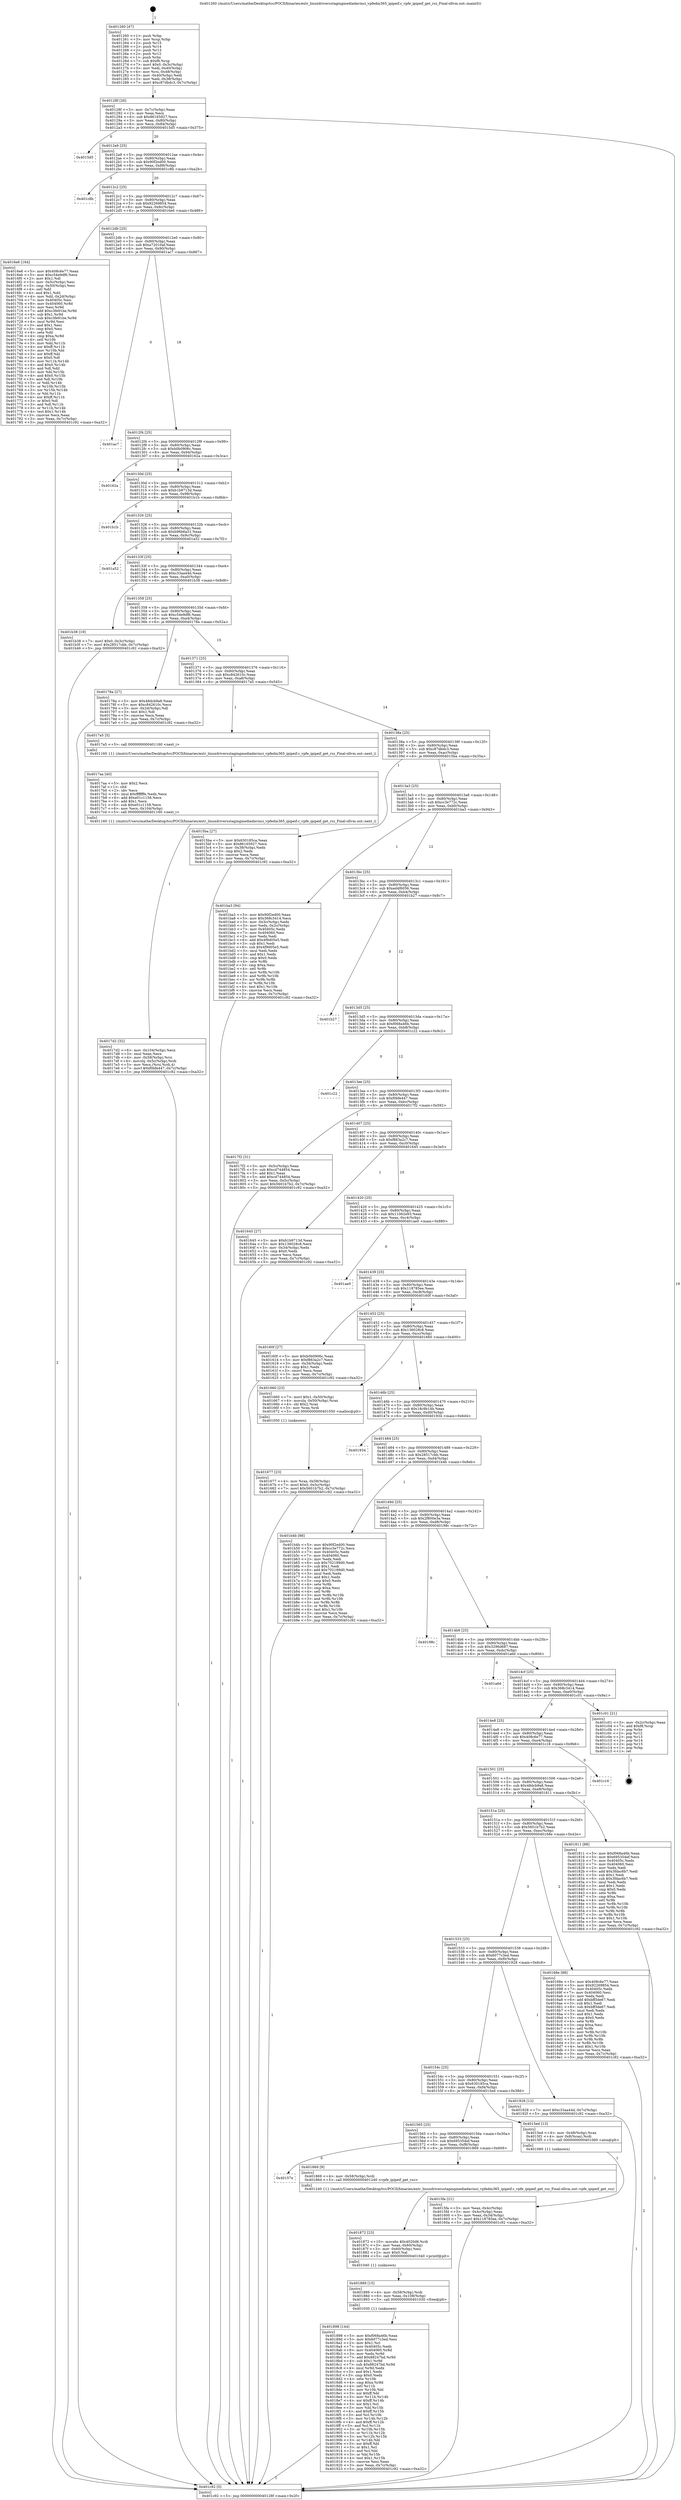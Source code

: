 digraph "0x401260" {
  label = "0x401260 (/mnt/c/Users/mathe/Desktop/tcc/POCII/binaries/extr_linuxdriversstagingmediadavinci_vpfedm365_ipipeif.c_vpfe_ipipeif_get_rsz_Final-ollvm.out::main(0))"
  labelloc = "t"
  node[shape=record]

  Entry [label="",width=0.3,height=0.3,shape=circle,fillcolor=black,style=filled]
  "0x40128f" [label="{
     0x40128f [26]\l
     | [instrs]\l
     &nbsp;&nbsp;0x40128f \<+3\>: mov -0x7c(%rbp),%eax\l
     &nbsp;&nbsp;0x401292 \<+2\>: mov %eax,%ecx\l
     &nbsp;&nbsp;0x401294 \<+6\>: sub $0x86165927,%ecx\l
     &nbsp;&nbsp;0x40129a \<+3\>: mov %eax,-0x80(%rbp)\l
     &nbsp;&nbsp;0x40129d \<+6\>: mov %ecx,-0x84(%rbp)\l
     &nbsp;&nbsp;0x4012a3 \<+6\>: je 00000000004015d5 \<main+0x375\>\l
  }"]
  "0x4015d5" [label="{
     0x4015d5\l
  }", style=dashed]
  "0x4012a9" [label="{
     0x4012a9 [25]\l
     | [instrs]\l
     &nbsp;&nbsp;0x4012a9 \<+5\>: jmp 00000000004012ae \<main+0x4e\>\l
     &nbsp;&nbsp;0x4012ae \<+3\>: mov -0x80(%rbp),%eax\l
     &nbsp;&nbsp;0x4012b1 \<+5\>: sub $0x90f2ed00,%eax\l
     &nbsp;&nbsp;0x4012b6 \<+6\>: mov %eax,-0x88(%rbp)\l
     &nbsp;&nbsp;0x4012bc \<+6\>: je 0000000000401c8b \<main+0xa2b\>\l
  }"]
  Exit [label="",width=0.3,height=0.3,shape=circle,fillcolor=black,style=filled,peripheries=2]
  "0x401c8b" [label="{
     0x401c8b\l
  }", style=dashed]
  "0x4012c2" [label="{
     0x4012c2 [25]\l
     | [instrs]\l
     &nbsp;&nbsp;0x4012c2 \<+5\>: jmp 00000000004012c7 \<main+0x67\>\l
     &nbsp;&nbsp;0x4012c7 \<+3\>: mov -0x80(%rbp),%eax\l
     &nbsp;&nbsp;0x4012ca \<+5\>: sub $0x92269854,%eax\l
     &nbsp;&nbsp;0x4012cf \<+6\>: mov %eax,-0x8c(%rbp)\l
     &nbsp;&nbsp;0x4012d5 \<+6\>: je 00000000004016e6 \<main+0x486\>\l
  }"]
  "0x401898" [label="{
     0x401898 [144]\l
     | [instrs]\l
     &nbsp;&nbsp;0x401898 \<+5\>: mov $0xf068a46b,%eax\l
     &nbsp;&nbsp;0x40189d \<+5\>: mov $0x6077c3ed,%esi\l
     &nbsp;&nbsp;0x4018a2 \<+2\>: mov $0x1,%cl\l
     &nbsp;&nbsp;0x4018a4 \<+7\>: mov 0x40405c,%edx\l
     &nbsp;&nbsp;0x4018ab \<+8\>: mov 0x404060,%r8d\l
     &nbsp;&nbsp;0x4018b3 \<+3\>: mov %edx,%r9d\l
     &nbsp;&nbsp;0x4018b6 \<+7\>: add $0x88247bd,%r9d\l
     &nbsp;&nbsp;0x4018bd \<+4\>: sub $0x1,%r9d\l
     &nbsp;&nbsp;0x4018c1 \<+7\>: sub $0x88247bd,%r9d\l
     &nbsp;&nbsp;0x4018c8 \<+4\>: imul %r9d,%edx\l
     &nbsp;&nbsp;0x4018cc \<+3\>: and $0x1,%edx\l
     &nbsp;&nbsp;0x4018cf \<+3\>: cmp $0x0,%edx\l
     &nbsp;&nbsp;0x4018d2 \<+4\>: sete %r10b\l
     &nbsp;&nbsp;0x4018d6 \<+4\>: cmp $0xa,%r8d\l
     &nbsp;&nbsp;0x4018da \<+4\>: setl %r11b\l
     &nbsp;&nbsp;0x4018de \<+3\>: mov %r10b,%bl\l
     &nbsp;&nbsp;0x4018e1 \<+3\>: xor $0xff,%bl\l
     &nbsp;&nbsp;0x4018e4 \<+3\>: mov %r11b,%r14b\l
     &nbsp;&nbsp;0x4018e7 \<+4\>: xor $0xff,%r14b\l
     &nbsp;&nbsp;0x4018eb \<+3\>: xor $0x1,%cl\l
     &nbsp;&nbsp;0x4018ee \<+3\>: mov %bl,%r15b\l
     &nbsp;&nbsp;0x4018f1 \<+4\>: and $0xff,%r15b\l
     &nbsp;&nbsp;0x4018f5 \<+3\>: and %cl,%r10b\l
     &nbsp;&nbsp;0x4018f8 \<+3\>: mov %r14b,%r12b\l
     &nbsp;&nbsp;0x4018fb \<+4\>: and $0xff,%r12b\l
     &nbsp;&nbsp;0x4018ff \<+3\>: and %cl,%r11b\l
     &nbsp;&nbsp;0x401902 \<+3\>: or %r10b,%r15b\l
     &nbsp;&nbsp;0x401905 \<+3\>: or %r11b,%r12b\l
     &nbsp;&nbsp;0x401908 \<+3\>: xor %r12b,%r15b\l
     &nbsp;&nbsp;0x40190b \<+3\>: or %r14b,%bl\l
     &nbsp;&nbsp;0x40190e \<+3\>: xor $0xff,%bl\l
     &nbsp;&nbsp;0x401911 \<+3\>: or $0x1,%cl\l
     &nbsp;&nbsp;0x401914 \<+2\>: and %cl,%bl\l
     &nbsp;&nbsp;0x401916 \<+3\>: or %bl,%r15b\l
     &nbsp;&nbsp;0x401919 \<+4\>: test $0x1,%r15b\l
     &nbsp;&nbsp;0x40191d \<+3\>: cmovne %esi,%eax\l
     &nbsp;&nbsp;0x401920 \<+3\>: mov %eax,-0x7c(%rbp)\l
     &nbsp;&nbsp;0x401923 \<+5\>: jmp 0000000000401c92 \<main+0xa32\>\l
  }"]
  "0x4016e6" [label="{
     0x4016e6 [164]\l
     | [instrs]\l
     &nbsp;&nbsp;0x4016e6 \<+5\>: mov $0x408c6e77,%eax\l
     &nbsp;&nbsp;0x4016eb \<+5\>: mov $0xc54e9df6,%ecx\l
     &nbsp;&nbsp;0x4016f0 \<+2\>: mov $0x1,%dl\l
     &nbsp;&nbsp;0x4016f2 \<+3\>: mov -0x5c(%rbp),%esi\l
     &nbsp;&nbsp;0x4016f5 \<+3\>: cmp -0x50(%rbp),%esi\l
     &nbsp;&nbsp;0x4016f8 \<+4\>: setl %dil\l
     &nbsp;&nbsp;0x4016fc \<+4\>: and $0x1,%dil\l
     &nbsp;&nbsp;0x401700 \<+4\>: mov %dil,-0x2d(%rbp)\l
     &nbsp;&nbsp;0x401704 \<+7\>: mov 0x40405c,%esi\l
     &nbsp;&nbsp;0x40170b \<+8\>: mov 0x404060,%r8d\l
     &nbsp;&nbsp;0x401713 \<+3\>: mov %esi,%r9d\l
     &nbsp;&nbsp;0x401716 \<+7\>: add $0xc3fe91be,%r9d\l
     &nbsp;&nbsp;0x40171d \<+4\>: sub $0x1,%r9d\l
     &nbsp;&nbsp;0x401721 \<+7\>: sub $0xc3fe91be,%r9d\l
     &nbsp;&nbsp;0x401728 \<+4\>: imul %r9d,%esi\l
     &nbsp;&nbsp;0x40172c \<+3\>: and $0x1,%esi\l
     &nbsp;&nbsp;0x40172f \<+3\>: cmp $0x0,%esi\l
     &nbsp;&nbsp;0x401732 \<+4\>: sete %dil\l
     &nbsp;&nbsp;0x401736 \<+4\>: cmp $0xa,%r8d\l
     &nbsp;&nbsp;0x40173a \<+4\>: setl %r10b\l
     &nbsp;&nbsp;0x40173e \<+3\>: mov %dil,%r11b\l
     &nbsp;&nbsp;0x401741 \<+4\>: xor $0xff,%r11b\l
     &nbsp;&nbsp;0x401745 \<+3\>: mov %r10b,%bl\l
     &nbsp;&nbsp;0x401748 \<+3\>: xor $0xff,%bl\l
     &nbsp;&nbsp;0x40174b \<+3\>: xor $0x0,%dl\l
     &nbsp;&nbsp;0x40174e \<+3\>: mov %r11b,%r14b\l
     &nbsp;&nbsp;0x401751 \<+4\>: and $0x0,%r14b\l
     &nbsp;&nbsp;0x401755 \<+3\>: and %dl,%dil\l
     &nbsp;&nbsp;0x401758 \<+3\>: mov %bl,%r15b\l
     &nbsp;&nbsp;0x40175b \<+4\>: and $0x0,%r15b\l
     &nbsp;&nbsp;0x40175f \<+3\>: and %dl,%r10b\l
     &nbsp;&nbsp;0x401762 \<+3\>: or %dil,%r14b\l
     &nbsp;&nbsp;0x401765 \<+3\>: or %r10b,%r15b\l
     &nbsp;&nbsp;0x401768 \<+3\>: xor %r15b,%r14b\l
     &nbsp;&nbsp;0x40176b \<+3\>: or %bl,%r11b\l
     &nbsp;&nbsp;0x40176e \<+4\>: xor $0xff,%r11b\l
     &nbsp;&nbsp;0x401772 \<+3\>: or $0x0,%dl\l
     &nbsp;&nbsp;0x401775 \<+3\>: and %dl,%r11b\l
     &nbsp;&nbsp;0x401778 \<+3\>: or %r11b,%r14b\l
     &nbsp;&nbsp;0x40177b \<+4\>: test $0x1,%r14b\l
     &nbsp;&nbsp;0x40177f \<+3\>: cmovne %ecx,%eax\l
     &nbsp;&nbsp;0x401782 \<+3\>: mov %eax,-0x7c(%rbp)\l
     &nbsp;&nbsp;0x401785 \<+5\>: jmp 0000000000401c92 \<main+0xa32\>\l
  }"]
  "0x4012db" [label="{
     0x4012db [25]\l
     | [instrs]\l
     &nbsp;&nbsp;0x4012db \<+5\>: jmp 00000000004012e0 \<main+0x80\>\l
     &nbsp;&nbsp;0x4012e0 \<+3\>: mov -0x80(%rbp),%eax\l
     &nbsp;&nbsp;0x4012e3 \<+5\>: sub $0xa72010af,%eax\l
     &nbsp;&nbsp;0x4012e8 \<+6\>: mov %eax,-0x90(%rbp)\l
     &nbsp;&nbsp;0x4012ee \<+6\>: je 0000000000401ac7 \<main+0x867\>\l
  }"]
  "0x401889" [label="{
     0x401889 [15]\l
     | [instrs]\l
     &nbsp;&nbsp;0x401889 \<+4\>: mov -0x58(%rbp),%rdi\l
     &nbsp;&nbsp;0x40188d \<+6\>: mov %eax,-0x108(%rbp)\l
     &nbsp;&nbsp;0x401893 \<+5\>: call 0000000000401030 \<free@plt\>\l
     | [calls]\l
     &nbsp;&nbsp;0x401030 \{1\} (unknown)\l
  }"]
  "0x401ac7" [label="{
     0x401ac7\l
  }", style=dashed]
  "0x4012f4" [label="{
     0x4012f4 [25]\l
     | [instrs]\l
     &nbsp;&nbsp;0x4012f4 \<+5\>: jmp 00000000004012f9 \<main+0x99\>\l
     &nbsp;&nbsp;0x4012f9 \<+3\>: mov -0x80(%rbp),%eax\l
     &nbsp;&nbsp;0x4012fc \<+5\>: sub $0xb0b0906c,%eax\l
     &nbsp;&nbsp;0x401301 \<+6\>: mov %eax,-0x94(%rbp)\l
     &nbsp;&nbsp;0x401307 \<+6\>: je 000000000040162a \<main+0x3ca\>\l
  }"]
  "0x401872" [label="{
     0x401872 [23]\l
     | [instrs]\l
     &nbsp;&nbsp;0x401872 \<+10\>: movabs $0x4020d6,%rdi\l
     &nbsp;&nbsp;0x40187c \<+3\>: mov %eax,-0x60(%rbp)\l
     &nbsp;&nbsp;0x40187f \<+3\>: mov -0x60(%rbp),%esi\l
     &nbsp;&nbsp;0x401882 \<+2\>: mov $0x0,%al\l
     &nbsp;&nbsp;0x401884 \<+5\>: call 0000000000401040 \<printf@plt\>\l
     | [calls]\l
     &nbsp;&nbsp;0x401040 \{1\} (unknown)\l
  }"]
  "0x40162a" [label="{
     0x40162a\l
  }", style=dashed]
  "0x40130d" [label="{
     0x40130d [25]\l
     | [instrs]\l
     &nbsp;&nbsp;0x40130d \<+5\>: jmp 0000000000401312 \<main+0xb2\>\l
     &nbsp;&nbsp;0x401312 \<+3\>: mov -0x80(%rbp),%eax\l
     &nbsp;&nbsp;0x401315 \<+5\>: sub $0xb1b9713d,%eax\l
     &nbsp;&nbsp;0x40131a \<+6\>: mov %eax,-0x98(%rbp)\l
     &nbsp;&nbsp;0x401320 \<+6\>: je 0000000000401b1b \<main+0x8bb\>\l
  }"]
  "0x40157e" [label="{
     0x40157e\l
  }", style=dashed]
  "0x401b1b" [label="{
     0x401b1b\l
  }", style=dashed]
  "0x401326" [label="{
     0x401326 [25]\l
     | [instrs]\l
     &nbsp;&nbsp;0x401326 \<+5\>: jmp 000000000040132b \<main+0xcb\>\l
     &nbsp;&nbsp;0x40132b \<+3\>: mov -0x80(%rbp),%eax\l
     &nbsp;&nbsp;0x40132e \<+5\>: sub $0xb96b6a31,%eax\l
     &nbsp;&nbsp;0x401333 \<+6\>: mov %eax,-0x9c(%rbp)\l
     &nbsp;&nbsp;0x401339 \<+6\>: je 0000000000401a52 \<main+0x7f2\>\l
  }"]
  "0x401869" [label="{
     0x401869 [9]\l
     | [instrs]\l
     &nbsp;&nbsp;0x401869 \<+4\>: mov -0x58(%rbp),%rdi\l
     &nbsp;&nbsp;0x40186d \<+5\>: call 0000000000401240 \<vpfe_ipipeif_get_rsz\>\l
     | [calls]\l
     &nbsp;&nbsp;0x401240 \{1\} (/mnt/c/Users/mathe/Desktop/tcc/POCII/binaries/extr_linuxdriversstagingmediadavinci_vpfedm365_ipipeif.c_vpfe_ipipeif_get_rsz_Final-ollvm.out::vpfe_ipipeif_get_rsz)\l
  }"]
  "0x401a52" [label="{
     0x401a52\l
  }", style=dashed]
  "0x40133f" [label="{
     0x40133f [25]\l
     | [instrs]\l
     &nbsp;&nbsp;0x40133f \<+5\>: jmp 0000000000401344 \<main+0xe4\>\l
     &nbsp;&nbsp;0x401344 \<+3\>: mov -0x80(%rbp),%eax\l
     &nbsp;&nbsp;0x401347 \<+5\>: sub $0xc33aa44d,%eax\l
     &nbsp;&nbsp;0x40134c \<+6\>: mov %eax,-0xa0(%rbp)\l
     &nbsp;&nbsp;0x401352 \<+6\>: je 0000000000401b38 \<main+0x8d8\>\l
  }"]
  "0x4017d2" [label="{
     0x4017d2 [32]\l
     | [instrs]\l
     &nbsp;&nbsp;0x4017d2 \<+6\>: mov -0x104(%rbp),%ecx\l
     &nbsp;&nbsp;0x4017d8 \<+3\>: imul %eax,%ecx\l
     &nbsp;&nbsp;0x4017db \<+4\>: mov -0x58(%rbp),%rsi\l
     &nbsp;&nbsp;0x4017df \<+4\>: movslq -0x5c(%rbp),%rdi\l
     &nbsp;&nbsp;0x4017e3 \<+3\>: mov %ecx,(%rsi,%rdi,4)\l
     &nbsp;&nbsp;0x4017e6 \<+7\>: movl $0xf0bfe447,-0x7c(%rbp)\l
     &nbsp;&nbsp;0x4017ed \<+5\>: jmp 0000000000401c92 \<main+0xa32\>\l
  }"]
  "0x401b38" [label="{
     0x401b38 [19]\l
     | [instrs]\l
     &nbsp;&nbsp;0x401b38 \<+7\>: movl $0x0,-0x3c(%rbp)\l
     &nbsp;&nbsp;0x401b3f \<+7\>: movl $0x28517cbb,-0x7c(%rbp)\l
     &nbsp;&nbsp;0x401b46 \<+5\>: jmp 0000000000401c92 \<main+0xa32\>\l
  }"]
  "0x401358" [label="{
     0x401358 [25]\l
     | [instrs]\l
     &nbsp;&nbsp;0x401358 \<+5\>: jmp 000000000040135d \<main+0xfd\>\l
     &nbsp;&nbsp;0x40135d \<+3\>: mov -0x80(%rbp),%eax\l
     &nbsp;&nbsp;0x401360 \<+5\>: sub $0xc54e9df6,%eax\l
     &nbsp;&nbsp;0x401365 \<+6\>: mov %eax,-0xa4(%rbp)\l
     &nbsp;&nbsp;0x40136b \<+6\>: je 000000000040178a \<main+0x52a\>\l
  }"]
  "0x4017aa" [label="{
     0x4017aa [40]\l
     | [instrs]\l
     &nbsp;&nbsp;0x4017aa \<+5\>: mov $0x2,%ecx\l
     &nbsp;&nbsp;0x4017af \<+1\>: cltd\l
     &nbsp;&nbsp;0x4017b0 \<+2\>: idiv %ecx\l
     &nbsp;&nbsp;0x4017b2 \<+6\>: imul $0xfffffffe,%edx,%ecx\l
     &nbsp;&nbsp;0x4017b8 \<+6\>: add $0xe01c1158,%ecx\l
     &nbsp;&nbsp;0x4017be \<+3\>: add $0x1,%ecx\l
     &nbsp;&nbsp;0x4017c1 \<+6\>: sub $0xe01c1158,%ecx\l
     &nbsp;&nbsp;0x4017c7 \<+6\>: mov %ecx,-0x104(%rbp)\l
     &nbsp;&nbsp;0x4017cd \<+5\>: call 0000000000401160 \<next_i\>\l
     | [calls]\l
     &nbsp;&nbsp;0x401160 \{1\} (/mnt/c/Users/mathe/Desktop/tcc/POCII/binaries/extr_linuxdriversstagingmediadavinci_vpfedm365_ipipeif.c_vpfe_ipipeif_get_rsz_Final-ollvm.out::next_i)\l
  }"]
  "0x40178a" [label="{
     0x40178a [27]\l
     | [instrs]\l
     &nbsp;&nbsp;0x40178a \<+5\>: mov $0x48dcb9a8,%eax\l
     &nbsp;&nbsp;0x40178f \<+5\>: mov $0xc842610c,%ecx\l
     &nbsp;&nbsp;0x401794 \<+3\>: mov -0x2d(%rbp),%dl\l
     &nbsp;&nbsp;0x401797 \<+3\>: test $0x1,%dl\l
     &nbsp;&nbsp;0x40179a \<+3\>: cmovne %ecx,%eax\l
     &nbsp;&nbsp;0x40179d \<+3\>: mov %eax,-0x7c(%rbp)\l
     &nbsp;&nbsp;0x4017a0 \<+5\>: jmp 0000000000401c92 \<main+0xa32\>\l
  }"]
  "0x401371" [label="{
     0x401371 [25]\l
     | [instrs]\l
     &nbsp;&nbsp;0x401371 \<+5\>: jmp 0000000000401376 \<main+0x116\>\l
     &nbsp;&nbsp;0x401376 \<+3\>: mov -0x80(%rbp),%eax\l
     &nbsp;&nbsp;0x401379 \<+5\>: sub $0xc842610c,%eax\l
     &nbsp;&nbsp;0x40137e \<+6\>: mov %eax,-0xa8(%rbp)\l
     &nbsp;&nbsp;0x401384 \<+6\>: je 00000000004017a5 \<main+0x545\>\l
  }"]
  "0x401677" [label="{
     0x401677 [23]\l
     | [instrs]\l
     &nbsp;&nbsp;0x401677 \<+4\>: mov %rax,-0x58(%rbp)\l
     &nbsp;&nbsp;0x40167b \<+7\>: movl $0x0,-0x5c(%rbp)\l
     &nbsp;&nbsp;0x401682 \<+7\>: movl $0x5601b7b2,-0x7c(%rbp)\l
     &nbsp;&nbsp;0x401689 \<+5\>: jmp 0000000000401c92 \<main+0xa32\>\l
  }"]
  "0x4017a5" [label="{
     0x4017a5 [5]\l
     | [instrs]\l
     &nbsp;&nbsp;0x4017a5 \<+5\>: call 0000000000401160 \<next_i\>\l
     | [calls]\l
     &nbsp;&nbsp;0x401160 \{1\} (/mnt/c/Users/mathe/Desktop/tcc/POCII/binaries/extr_linuxdriversstagingmediadavinci_vpfedm365_ipipeif.c_vpfe_ipipeif_get_rsz_Final-ollvm.out::next_i)\l
  }"]
  "0x40138a" [label="{
     0x40138a [25]\l
     | [instrs]\l
     &nbsp;&nbsp;0x40138a \<+5\>: jmp 000000000040138f \<main+0x12f\>\l
     &nbsp;&nbsp;0x40138f \<+3\>: mov -0x80(%rbp),%eax\l
     &nbsp;&nbsp;0x401392 \<+5\>: sub $0xc87dbdc3,%eax\l
     &nbsp;&nbsp;0x401397 \<+6\>: mov %eax,-0xac(%rbp)\l
     &nbsp;&nbsp;0x40139d \<+6\>: je 00000000004015ba \<main+0x35a\>\l
  }"]
  "0x4015fa" [label="{
     0x4015fa [21]\l
     | [instrs]\l
     &nbsp;&nbsp;0x4015fa \<+3\>: mov %eax,-0x4c(%rbp)\l
     &nbsp;&nbsp;0x4015fd \<+3\>: mov -0x4c(%rbp),%eax\l
     &nbsp;&nbsp;0x401600 \<+3\>: mov %eax,-0x34(%rbp)\l
     &nbsp;&nbsp;0x401603 \<+7\>: movl $0x118785ee,-0x7c(%rbp)\l
     &nbsp;&nbsp;0x40160a \<+5\>: jmp 0000000000401c92 \<main+0xa32\>\l
  }"]
  "0x4015ba" [label="{
     0x4015ba [27]\l
     | [instrs]\l
     &nbsp;&nbsp;0x4015ba \<+5\>: mov $0x630185ca,%eax\l
     &nbsp;&nbsp;0x4015bf \<+5\>: mov $0x86165927,%ecx\l
     &nbsp;&nbsp;0x4015c4 \<+3\>: mov -0x38(%rbp),%edx\l
     &nbsp;&nbsp;0x4015c7 \<+3\>: cmp $0x2,%edx\l
     &nbsp;&nbsp;0x4015ca \<+3\>: cmovne %ecx,%eax\l
     &nbsp;&nbsp;0x4015cd \<+3\>: mov %eax,-0x7c(%rbp)\l
     &nbsp;&nbsp;0x4015d0 \<+5\>: jmp 0000000000401c92 \<main+0xa32\>\l
  }"]
  "0x4013a3" [label="{
     0x4013a3 [25]\l
     | [instrs]\l
     &nbsp;&nbsp;0x4013a3 \<+5\>: jmp 00000000004013a8 \<main+0x148\>\l
     &nbsp;&nbsp;0x4013a8 \<+3\>: mov -0x80(%rbp),%eax\l
     &nbsp;&nbsp;0x4013ab \<+5\>: sub $0xcc3e772c,%eax\l
     &nbsp;&nbsp;0x4013b0 \<+6\>: mov %eax,-0xb0(%rbp)\l
     &nbsp;&nbsp;0x4013b6 \<+6\>: je 0000000000401ba3 \<main+0x943\>\l
  }"]
  "0x401c92" [label="{
     0x401c92 [5]\l
     | [instrs]\l
     &nbsp;&nbsp;0x401c92 \<+5\>: jmp 000000000040128f \<main+0x2f\>\l
  }"]
  "0x401260" [label="{
     0x401260 [47]\l
     | [instrs]\l
     &nbsp;&nbsp;0x401260 \<+1\>: push %rbp\l
     &nbsp;&nbsp;0x401261 \<+3\>: mov %rsp,%rbp\l
     &nbsp;&nbsp;0x401264 \<+2\>: push %r15\l
     &nbsp;&nbsp;0x401266 \<+2\>: push %r14\l
     &nbsp;&nbsp;0x401268 \<+2\>: push %r13\l
     &nbsp;&nbsp;0x40126a \<+2\>: push %r12\l
     &nbsp;&nbsp;0x40126c \<+1\>: push %rbx\l
     &nbsp;&nbsp;0x40126d \<+7\>: sub $0xf8,%rsp\l
     &nbsp;&nbsp;0x401274 \<+7\>: movl $0x0,-0x3c(%rbp)\l
     &nbsp;&nbsp;0x40127b \<+3\>: mov %edi,-0x40(%rbp)\l
     &nbsp;&nbsp;0x40127e \<+4\>: mov %rsi,-0x48(%rbp)\l
     &nbsp;&nbsp;0x401282 \<+3\>: mov -0x40(%rbp),%edi\l
     &nbsp;&nbsp;0x401285 \<+3\>: mov %edi,-0x38(%rbp)\l
     &nbsp;&nbsp;0x401288 \<+7\>: movl $0xc87dbdc3,-0x7c(%rbp)\l
  }"]
  "0x401565" [label="{
     0x401565 [25]\l
     | [instrs]\l
     &nbsp;&nbsp;0x401565 \<+5\>: jmp 000000000040156a \<main+0x30a\>\l
     &nbsp;&nbsp;0x40156a \<+3\>: mov -0x80(%rbp),%eax\l
     &nbsp;&nbsp;0x40156d \<+5\>: sub $0x695354ef,%eax\l
     &nbsp;&nbsp;0x401572 \<+6\>: mov %eax,-0xf8(%rbp)\l
     &nbsp;&nbsp;0x401578 \<+6\>: je 0000000000401869 \<main+0x609\>\l
  }"]
  "0x401ba3" [label="{
     0x401ba3 [94]\l
     | [instrs]\l
     &nbsp;&nbsp;0x401ba3 \<+5\>: mov $0x90f2ed00,%eax\l
     &nbsp;&nbsp;0x401ba8 \<+5\>: mov $0x368c3414,%ecx\l
     &nbsp;&nbsp;0x401bad \<+3\>: mov -0x3c(%rbp),%edx\l
     &nbsp;&nbsp;0x401bb0 \<+3\>: mov %edx,-0x2c(%rbp)\l
     &nbsp;&nbsp;0x401bb3 \<+7\>: mov 0x40405c,%edx\l
     &nbsp;&nbsp;0x401bba \<+7\>: mov 0x404060,%esi\l
     &nbsp;&nbsp;0x401bc1 \<+2\>: mov %edx,%edi\l
     &nbsp;&nbsp;0x401bc3 \<+6\>: add $0x4f9d05e5,%edi\l
     &nbsp;&nbsp;0x401bc9 \<+3\>: sub $0x1,%edi\l
     &nbsp;&nbsp;0x401bcc \<+6\>: sub $0x4f9d05e5,%edi\l
     &nbsp;&nbsp;0x401bd2 \<+3\>: imul %edi,%edx\l
     &nbsp;&nbsp;0x401bd5 \<+3\>: and $0x1,%edx\l
     &nbsp;&nbsp;0x401bd8 \<+3\>: cmp $0x0,%edx\l
     &nbsp;&nbsp;0x401bdb \<+4\>: sete %r8b\l
     &nbsp;&nbsp;0x401bdf \<+3\>: cmp $0xa,%esi\l
     &nbsp;&nbsp;0x401be2 \<+4\>: setl %r9b\l
     &nbsp;&nbsp;0x401be6 \<+3\>: mov %r8b,%r10b\l
     &nbsp;&nbsp;0x401be9 \<+3\>: and %r9b,%r10b\l
     &nbsp;&nbsp;0x401bec \<+3\>: xor %r9b,%r8b\l
     &nbsp;&nbsp;0x401bef \<+3\>: or %r8b,%r10b\l
     &nbsp;&nbsp;0x401bf2 \<+4\>: test $0x1,%r10b\l
     &nbsp;&nbsp;0x401bf6 \<+3\>: cmovne %ecx,%eax\l
     &nbsp;&nbsp;0x401bf9 \<+3\>: mov %eax,-0x7c(%rbp)\l
     &nbsp;&nbsp;0x401bfc \<+5\>: jmp 0000000000401c92 \<main+0xa32\>\l
  }"]
  "0x4013bc" [label="{
     0x4013bc [25]\l
     | [instrs]\l
     &nbsp;&nbsp;0x4013bc \<+5\>: jmp 00000000004013c1 \<main+0x161\>\l
     &nbsp;&nbsp;0x4013c1 \<+3\>: mov -0x80(%rbp),%eax\l
     &nbsp;&nbsp;0x4013c4 \<+5\>: sub $0xed4f6056,%eax\l
     &nbsp;&nbsp;0x4013c9 \<+6\>: mov %eax,-0xb4(%rbp)\l
     &nbsp;&nbsp;0x4013cf \<+6\>: je 0000000000401b27 \<main+0x8c7\>\l
  }"]
  "0x4015ed" [label="{
     0x4015ed [13]\l
     | [instrs]\l
     &nbsp;&nbsp;0x4015ed \<+4\>: mov -0x48(%rbp),%rax\l
     &nbsp;&nbsp;0x4015f1 \<+4\>: mov 0x8(%rax),%rdi\l
     &nbsp;&nbsp;0x4015f5 \<+5\>: call 0000000000401060 \<atoi@plt\>\l
     | [calls]\l
     &nbsp;&nbsp;0x401060 \{1\} (unknown)\l
  }"]
  "0x401b27" [label="{
     0x401b27\l
  }", style=dashed]
  "0x4013d5" [label="{
     0x4013d5 [25]\l
     | [instrs]\l
     &nbsp;&nbsp;0x4013d5 \<+5\>: jmp 00000000004013da \<main+0x17a\>\l
     &nbsp;&nbsp;0x4013da \<+3\>: mov -0x80(%rbp),%eax\l
     &nbsp;&nbsp;0x4013dd \<+5\>: sub $0xf068a46b,%eax\l
     &nbsp;&nbsp;0x4013e2 \<+6\>: mov %eax,-0xb8(%rbp)\l
     &nbsp;&nbsp;0x4013e8 \<+6\>: je 0000000000401c22 \<main+0x9c2\>\l
  }"]
  "0x40154c" [label="{
     0x40154c [25]\l
     | [instrs]\l
     &nbsp;&nbsp;0x40154c \<+5\>: jmp 0000000000401551 \<main+0x2f1\>\l
     &nbsp;&nbsp;0x401551 \<+3\>: mov -0x80(%rbp),%eax\l
     &nbsp;&nbsp;0x401554 \<+5\>: sub $0x630185ca,%eax\l
     &nbsp;&nbsp;0x401559 \<+6\>: mov %eax,-0xf4(%rbp)\l
     &nbsp;&nbsp;0x40155f \<+6\>: je 00000000004015ed \<main+0x38d\>\l
  }"]
  "0x401c22" [label="{
     0x401c22\l
  }", style=dashed]
  "0x4013ee" [label="{
     0x4013ee [25]\l
     | [instrs]\l
     &nbsp;&nbsp;0x4013ee \<+5\>: jmp 00000000004013f3 \<main+0x193\>\l
     &nbsp;&nbsp;0x4013f3 \<+3\>: mov -0x80(%rbp),%eax\l
     &nbsp;&nbsp;0x4013f6 \<+5\>: sub $0xf0bfe447,%eax\l
     &nbsp;&nbsp;0x4013fb \<+6\>: mov %eax,-0xbc(%rbp)\l
     &nbsp;&nbsp;0x401401 \<+6\>: je 00000000004017f2 \<main+0x592\>\l
  }"]
  "0x401928" [label="{
     0x401928 [12]\l
     | [instrs]\l
     &nbsp;&nbsp;0x401928 \<+7\>: movl $0xc33aa44d,-0x7c(%rbp)\l
     &nbsp;&nbsp;0x40192f \<+5\>: jmp 0000000000401c92 \<main+0xa32\>\l
  }"]
  "0x4017f2" [label="{
     0x4017f2 [31]\l
     | [instrs]\l
     &nbsp;&nbsp;0x4017f2 \<+3\>: mov -0x5c(%rbp),%eax\l
     &nbsp;&nbsp;0x4017f5 \<+5\>: sub $0xcd744854,%eax\l
     &nbsp;&nbsp;0x4017fa \<+3\>: add $0x1,%eax\l
     &nbsp;&nbsp;0x4017fd \<+5\>: add $0xcd744854,%eax\l
     &nbsp;&nbsp;0x401802 \<+3\>: mov %eax,-0x5c(%rbp)\l
     &nbsp;&nbsp;0x401805 \<+7\>: movl $0x5601b7b2,-0x7c(%rbp)\l
     &nbsp;&nbsp;0x40180c \<+5\>: jmp 0000000000401c92 \<main+0xa32\>\l
  }"]
  "0x401407" [label="{
     0x401407 [25]\l
     | [instrs]\l
     &nbsp;&nbsp;0x401407 \<+5\>: jmp 000000000040140c \<main+0x1ac\>\l
     &nbsp;&nbsp;0x40140c \<+3\>: mov -0x80(%rbp),%eax\l
     &nbsp;&nbsp;0x40140f \<+5\>: sub $0xf863a2c7,%eax\l
     &nbsp;&nbsp;0x401414 \<+6\>: mov %eax,-0xc0(%rbp)\l
     &nbsp;&nbsp;0x40141a \<+6\>: je 0000000000401645 \<main+0x3e5\>\l
  }"]
  "0x401533" [label="{
     0x401533 [25]\l
     | [instrs]\l
     &nbsp;&nbsp;0x401533 \<+5\>: jmp 0000000000401538 \<main+0x2d8\>\l
     &nbsp;&nbsp;0x401538 \<+3\>: mov -0x80(%rbp),%eax\l
     &nbsp;&nbsp;0x40153b \<+5\>: sub $0x6077c3ed,%eax\l
     &nbsp;&nbsp;0x401540 \<+6\>: mov %eax,-0xf0(%rbp)\l
     &nbsp;&nbsp;0x401546 \<+6\>: je 0000000000401928 \<main+0x6c8\>\l
  }"]
  "0x401645" [label="{
     0x401645 [27]\l
     | [instrs]\l
     &nbsp;&nbsp;0x401645 \<+5\>: mov $0xb1b9713d,%eax\l
     &nbsp;&nbsp;0x40164a \<+5\>: mov $0x136028c8,%ecx\l
     &nbsp;&nbsp;0x40164f \<+3\>: mov -0x34(%rbp),%edx\l
     &nbsp;&nbsp;0x401652 \<+3\>: cmp $0x0,%edx\l
     &nbsp;&nbsp;0x401655 \<+3\>: cmove %ecx,%eax\l
     &nbsp;&nbsp;0x401658 \<+3\>: mov %eax,-0x7c(%rbp)\l
     &nbsp;&nbsp;0x40165b \<+5\>: jmp 0000000000401c92 \<main+0xa32\>\l
  }"]
  "0x401420" [label="{
     0x401420 [25]\l
     | [instrs]\l
     &nbsp;&nbsp;0x401420 \<+5\>: jmp 0000000000401425 \<main+0x1c5\>\l
     &nbsp;&nbsp;0x401425 \<+3\>: mov -0x80(%rbp),%eax\l
     &nbsp;&nbsp;0x401428 \<+5\>: sub $0x11062e93,%eax\l
     &nbsp;&nbsp;0x40142d \<+6\>: mov %eax,-0xc4(%rbp)\l
     &nbsp;&nbsp;0x401433 \<+6\>: je 0000000000401ae0 \<main+0x880\>\l
  }"]
  "0x40168e" [label="{
     0x40168e [88]\l
     | [instrs]\l
     &nbsp;&nbsp;0x40168e \<+5\>: mov $0x408c6e77,%eax\l
     &nbsp;&nbsp;0x401693 \<+5\>: mov $0x92269854,%ecx\l
     &nbsp;&nbsp;0x401698 \<+7\>: mov 0x40405c,%edx\l
     &nbsp;&nbsp;0x40169f \<+7\>: mov 0x404060,%esi\l
     &nbsp;&nbsp;0x4016a6 \<+2\>: mov %edx,%edi\l
     &nbsp;&nbsp;0x4016a8 \<+6\>: add $0xbff3de67,%edi\l
     &nbsp;&nbsp;0x4016ae \<+3\>: sub $0x1,%edi\l
     &nbsp;&nbsp;0x4016b1 \<+6\>: sub $0xbff3de67,%edi\l
     &nbsp;&nbsp;0x4016b7 \<+3\>: imul %edi,%edx\l
     &nbsp;&nbsp;0x4016ba \<+3\>: and $0x1,%edx\l
     &nbsp;&nbsp;0x4016bd \<+3\>: cmp $0x0,%edx\l
     &nbsp;&nbsp;0x4016c0 \<+4\>: sete %r8b\l
     &nbsp;&nbsp;0x4016c4 \<+3\>: cmp $0xa,%esi\l
     &nbsp;&nbsp;0x4016c7 \<+4\>: setl %r9b\l
     &nbsp;&nbsp;0x4016cb \<+3\>: mov %r8b,%r10b\l
     &nbsp;&nbsp;0x4016ce \<+3\>: and %r9b,%r10b\l
     &nbsp;&nbsp;0x4016d1 \<+3\>: xor %r9b,%r8b\l
     &nbsp;&nbsp;0x4016d4 \<+3\>: or %r8b,%r10b\l
     &nbsp;&nbsp;0x4016d7 \<+4\>: test $0x1,%r10b\l
     &nbsp;&nbsp;0x4016db \<+3\>: cmovne %ecx,%eax\l
     &nbsp;&nbsp;0x4016de \<+3\>: mov %eax,-0x7c(%rbp)\l
     &nbsp;&nbsp;0x4016e1 \<+5\>: jmp 0000000000401c92 \<main+0xa32\>\l
  }"]
  "0x401ae0" [label="{
     0x401ae0\l
  }", style=dashed]
  "0x401439" [label="{
     0x401439 [25]\l
     | [instrs]\l
     &nbsp;&nbsp;0x401439 \<+5\>: jmp 000000000040143e \<main+0x1de\>\l
     &nbsp;&nbsp;0x40143e \<+3\>: mov -0x80(%rbp),%eax\l
     &nbsp;&nbsp;0x401441 \<+5\>: sub $0x118785ee,%eax\l
     &nbsp;&nbsp;0x401446 \<+6\>: mov %eax,-0xc8(%rbp)\l
     &nbsp;&nbsp;0x40144c \<+6\>: je 000000000040160f \<main+0x3af\>\l
  }"]
  "0x40151a" [label="{
     0x40151a [25]\l
     | [instrs]\l
     &nbsp;&nbsp;0x40151a \<+5\>: jmp 000000000040151f \<main+0x2bf\>\l
     &nbsp;&nbsp;0x40151f \<+3\>: mov -0x80(%rbp),%eax\l
     &nbsp;&nbsp;0x401522 \<+5\>: sub $0x5601b7b2,%eax\l
     &nbsp;&nbsp;0x401527 \<+6\>: mov %eax,-0xec(%rbp)\l
     &nbsp;&nbsp;0x40152d \<+6\>: je 000000000040168e \<main+0x42e\>\l
  }"]
  "0x40160f" [label="{
     0x40160f [27]\l
     | [instrs]\l
     &nbsp;&nbsp;0x40160f \<+5\>: mov $0xb0b0906c,%eax\l
     &nbsp;&nbsp;0x401614 \<+5\>: mov $0xf863a2c7,%ecx\l
     &nbsp;&nbsp;0x401619 \<+3\>: mov -0x34(%rbp),%edx\l
     &nbsp;&nbsp;0x40161c \<+3\>: cmp $0x1,%edx\l
     &nbsp;&nbsp;0x40161f \<+3\>: cmovl %ecx,%eax\l
     &nbsp;&nbsp;0x401622 \<+3\>: mov %eax,-0x7c(%rbp)\l
     &nbsp;&nbsp;0x401625 \<+5\>: jmp 0000000000401c92 \<main+0xa32\>\l
  }"]
  "0x401452" [label="{
     0x401452 [25]\l
     | [instrs]\l
     &nbsp;&nbsp;0x401452 \<+5\>: jmp 0000000000401457 \<main+0x1f7\>\l
     &nbsp;&nbsp;0x401457 \<+3\>: mov -0x80(%rbp),%eax\l
     &nbsp;&nbsp;0x40145a \<+5\>: sub $0x136028c8,%eax\l
     &nbsp;&nbsp;0x40145f \<+6\>: mov %eax,-0xcc(%rbp)\l
     &nbsp;&nbsp;0x401465 \<+6\>: je 0000000000401660 \<main+0x400\>\l
  }"]
  "0x401811" [label="{
     0x401811 [88]\l
     | [instrs]\l
     &nbsp;&nbsp;0x401811 \<+5\>: mov $0xf068a46b,%eax\l
     &nbsp;&nbsp;0x401816 \<+5\>: mov $0x695354ef,%ecx\l
     &nbsp;&nbsp;0x40181b \<+7\>: mov 0x40405c,%edx\l
     &nbsp;&nbsp;0x401822 \<+7\>: mov 0x404060,%esi\l
     &nbsp;&nbsp;0x401829 \<+2\>: mov %edx,%edi\l
     &nbsp;&nbsp;0x40182b \<+6\>: add $0x3fdac6b7,%edi\l
     &nbsp;&nbsp;0x401831 \<+3\>: sub $0x1,%edi\l
     &nbsp;&nbsp;0x401834 \<+6\>: sub $0x3fdac6b7,%edi\l
     &nbsp;&nbsp;0x40183a \<+3\>: imul %edi,%edx\l
     &nbsp;&nbsp;0x40183d \<+3\>: and $0x1,%edx\l
     &nbsp;&nbsp;0x401840 \<+3\>: cmp $0x0,%edx\l
     &nbsp;&nbsp;0x401843 \<+4\>: sete %r8b\l
     &nbsp;&nbsp;0x401847 \<+3\>: cmp $0xa,%esi\l
     &nbsp;&nbsp;0x40184a \<+4\>: setl %r9b\l
     &nbsp;&nbsp;0x40184e \<+3\>: mov %r8b,%r10b\l
     &nbsp;&nbsp;0x401851 \<+3\>: and %r9b,%r10b\l
     &nbsp;&nbsp;0x401854 \<+3\>: xor %r9b,%r8b\l
     &nbsp;&nbsp;0x401857 \<+3\>: or %r8b,%r10b\l
     &nbsp;&nbsp;0x40185a \<+4\>: test $0x1,%r10b\l
     &nbsp;&nbsp;0x40185e \<+3\>: cmovne %ecx,%eax\l
     &nbsp;&nbsp;0x401861 \<+3\>: mov %eax,-0x7c(%rbp)\l
     &nbsp;&nbsp;0x401864 \<+5\>: jmp 0000000000401c92 \<main+0xa32\>\l
  }"]
  "0x401660" [label="{
     0x401660 [23]\l
     | [instrs]\l
     &nbsp;&nbsp;0x401660 \<+7\>: movl $0x1,-0x50(%rbp)\l
     &nbsp;&nbsp;0x401667 \<+4\>: movslq -0x50(%rbp),%rax\l
     &nbsp;&nbsp;0x40166b \<+4\>: shl $0x2,%rax\l
     &nbsp;&nbsp;0x40166f \<+3\>: mov %rax,%rdi\l
     &nbsp;&nbsp;0x401672 \<+5\>: call 0000000000401050 \<malloc@plt\>\l
     | [calls]\l
     &nbsp;&nbsp;0x401050 \{1\} (unknown)\l
  }"]
  "0x40146b" [label="{
     0x40146b [25]\l
     | [instrs]\l
     &nbsp;&nbsp;0x40146b \<+5\>: jmp 0000000000401470 \<main+0x210\>\l
     &nbsp;&nbsp;0x401470 \<+3\>: mov -0x80(%rbp),%eax\l
     &nbsp;&nbsp;0x401473 \<+5\>: sub $0x18c9b14b,%eax\l
     &nbsp;&nbsp;0x401478 \<+6\>: mov %eax,-0xd0(%rbp)\l
     &nbsp;&nbsp;0x40147e \<+6\>: je 0000000000401934 \<main+0x6d4\>\l
  }"]
  "0x401501" [label="{
     0x401501 [25]\l
     | [instrs]\l
     &nbsp;&nbsp;0x401501 \<+5\>: jmp 0000000000401506 \<main+0x2a6\>\l
     &nbsp;&nbsp;0x401506 \<+3\>: mov -0x80(%rbp),%eax\l
     &nbsp;&nbsp;0x401509 \<+5\>: sub $0x48dcb9a8,%eax\l
     &nbsp;&nbsp;0x40150e \<+6\>: mov %eax,-0xe8(%rbp)\l
     &nbsp;&nbsp;0x401514 \<+6\>: je 0000000000401811 \<main+0x5b1\>\l
  }"]
  "0x401934" [label="{
     0x401934\l
  }", style=dashed]
  "0x401484" [label="{
     0x401484 [25]\l
     | [instrs]\l
     &nbsp;&nbsp;0x401484 \<+5\>: jmp 0000000000401489 \<main+0x229\>\l
     &nbsp;&nbsp;0x401489 \<+3\>: mov -0x80(%rbp),%eax\l
     &nbsp;&nbsp;0x40148c \<+5\>: sub $0x28517cbb,%eax\l
     &nbsp;&nbsp;0x401491 \<+6\>: mov %eax,-0xd4(%rbp)\l
     &nbsp;&nbsp;0x401497 \<+6\>: je 0000000000401b4b \<main+0x8eb\>\l
  }"]
  "0x401c16" [label="{
     0x401c16\l
  }", style=dashed]
  "0x401b4b" [label="{
     0x401b4b [88]\l
     | [instrs]\l
     &nbsp;&nbsp;0x401b4b \<+5\>: mov $0x90f2ed00,%eax\l
     &nbsp;&nbsp;0x401b50 \<+5\>: mov $0xcc3e772c,%ecx\l
     &nbsp;&nbsp;0x401b55 \<+7\>: mov 0x40405c,%edx\l
     &nbsp;&nbsp;0x401b5c \<+7\>: mov 0x404060,%esi\l
     &nbsp;&nbsp;0x401b63 \<+2\>: mov %edx,%edi\l
     &nbsp;&nbsp;0x401b65 \<+6\>: sub $0x702189d0,%edi\l
     &nbsp;&nbsp;0x401b6b \<+3\>: sub $0x1,%edi\l
     &nbsp;&nbsp;0x401b6e \<+6\>: add $0x702189d0,%edi\l
     &nbsp;&nbsp;0x401b74 \<+3\>: imul %edi,%edx\l
     &nbsp;&nbsp;0x401b77 \<+3\>: and $0x1,%edx\l
     &nbsp;&nbsp;0x401b7a \<+3\>: cmp $0x0,%edx\l
     &nbsp;&nbsp;0x401b7d \<+4\>: sete %r8b\l
     &nbsp;&nbsp;0x401b81 \<+3\>: cmp $0xa,%esi\l
     &nbsp;&nbsp;0x401b84 \<+4\>: setl %r9b\l
     &nbsp;&nbsp;0x401b88 \<+3\>: mov %r8b,%r10b\l
     &nbsp;&nbsp;0x401b8b \<+3\>: and %r9b,%r10b\l
     &nbsp;&nbsp;0x401b8e \<+3\>: xor %r9b,%r8b\l
     &nbsp;&nbsp;0x401b91 \<+3\>: or %r8b,%r10b\l
     &nbsp;&nbsp;0x401b94 \<+4\>: test $0x1,%r10b\l
     &nbsp;&nbsp;0x401b98 \<+3\>: cmovne %ecx,%eax\l
     &nbsp;&nbsp;0x401b9b \<+3\>: mov %eax,-0x7c(%rbp)\l
     &nbsp;&nbsp;0x401b9e \<+5\>: jmp 0000000000401c92 \<main+0xa32\>\l
  }"]
  "0x40149d" [label="{
     0x40149d [25]\l
     | [instrs]\l
     &nbsp;&nbsp;0x40149d \<+5\>: jmp 00000000004014a2 \<main+0x242\>\l
     &nbsp;&nbsp;0x4014a2 \<+3\>: mov -0x80(%rbp),%eax\l
     &nbsp;&nbsp;0x4014a5 \<+5\>: sub $0x2f800e3a,%eax\l
     &nbsp;&nbsp;0x4014aa \<+6\>: mov %eax,-0xd8(%rbp)\l
     &nbsp;&nbsp;0x4014b0 \<+6\>: je 000000000040198c \<main+0x72c\>\l
  }"]
  "0x4014e8" [label="{
     0x4014e8 [25]\l
     | [instrs]\l
     &nbsp;&nbsp;0x4014e8 \<+5\>: jmp 00000000004014ed \<main+0x28d\>\l
     &nbsp;&nbsp;0x4014ed \<+3\>: mov -0x80(%rbp),%eax\l
     &nbsp;&nbsp;0x4014f0 \<+5\>: sub $0x408c6e77,%eax\l
     &nbsp;&nbsp;0x4014f5 \<+6\>: mov %eax,-0xe4(%rbp)\l
     &nbsp;&nbsp;0x4014fb \<+6\>: je 0000000000401c16 \<main+0x9b6\>\l
  }"]
  "0x40198c" [label="{
     0x40198c\l
  }", style=dashed]
  "0x4014b6" [label="{
     0x4014b6 [25]\l
     | [instrs]\l
     &nbsp;&nbsp;0x4014b6 \<+5\>: jmp 00000000004014bb \<main+0x25b\>\l
     &nbsp;&nbsp;0x4014bb \<+3\>: mov -0x80(%rbp),%eax\l
     &nbsp;&nbsp;0x4014be \<+5\>: sub $0x3296d687,%eax\l
     &nbsp;&nbsp;0x4014c3 \<+6\>: mov %eax,-0xdc(%rbp)\l
     &nbsp;&nbsp;0x4014c9 \<+6\>: je 0000000000401a6d \<main+0x80d\>\l
  }"]
  "0x401c01" [label="{
     0x401c01 [21]\l
     | [instrs]\l
     &nbsp;&nbsp;0x401c01 \<+3\>: mov -0x2c(%rbp),%eax\l
     &nbsp;&nbsp;0x401c04 \<+7\>: add $0xf8,%rsp\l
     &nbsp;&nbsp;0x401c0b \<+1\>: pop %rbx\l
     &nbsp;&nbsp;0x401c0c \<+2\>: pop %r12\l
     &nbsp;&nbsp;0x401c0e \<+2\>: pop %r13\l
     &nbsp;&nbsp;0x401c10 \<+2\>: pop %r14\l
     &nbsp;&nbsp;0x401c12 \<+2\>: pop %r15\l
     &nbsp;&nbsp;0x401c14 \<+1\>: pop %rbp\l
     &nbsp;&nbsp;0x401c15 \<+1\>: ret\l
  }"]
  "0x401a6d" [label="{
     0x401a6d\l
  }", style=dashed]
  "0x4014cf" [label="{
     0x4014cf [25]\l
     | [instrs]\l
     &nbsp;&nbsp;0x4014cf \<+5\>: jmp 00000000004014d4 \<main+0x274\>\l
     &nbsp;&nbsp;0x4014d4 \<+3\>: mov -0x80(%rbp),%eax\l
     &nbsp;&nbsp;0x4014d7 \<+5\>: sub $0x368c3414,%eax\l
     &nbsp;&nbsp;0x4014dc \<+6\>: mov %eax,-0xe0(%rbp)\l
     &nbsp;&nbsp;0x4014e2 \<+6\>: je 0000000000401c01 \<main+0x9a1\>\l
  }"]
  Entry -> "0x401260" [label=" 1"]
  "0x40128f" -> "0x4015d5" [label=" 0"]
  "0x40128f" -> "0x4012a9" [label=" 20"]
  "0x401c01" -> Exit [label=" 1"]
  "0x4012a9" -> "0x401c8b" [label=" 0"]
  "0x4012a9" -> "0x4012c2" [label=" 20"]
  "0x401ba3" -> "0x401c92" [label=" 1"]
  "0x4012c2" -> "0x4016e6" [label=" 2"]
  "0x4012c2" -> "0x4012db" [label=" 18"]
  "0x401b4b" -> "0x401c92" [label=" 1"]
  "0x4012db" -> "0x401ac7" [label=" 0"]
  "0x4012db" -> "0x4012f4" [label=" 18"]
  "0x401b38" -> "0x401c92" [label=" 1"]
  "0x4012f4" -> "0x40162a" [label=" 0"]
  "0x4012f4" -> "0x40130d" [label=" 18"]
  "0x401928" -> "0x401c92" [label=" 1"]
  "0x40130d" -> "0x401b1b" [label=" 0"]
  "0x40130d" -> "0x401326" [label=" 18"]
  "0x401898" -> "0x401c92" [label=" 1"]
  "0x401326" -> "0x401a52" [label=" 0"]
  "0x401326" -> "0x40133f" [label=" 18"]
  "0x401889" -> "0x401898" [label=" 1"]
  "0x40133f" -> "0x401b38" [label=" 1"]
  "0x40133f" -> "0x401358" [label=" 17"]
  "0x401869" -> "0x401872" [label=" 1"]
  "0x401358" -> "0x40178a" [label=" 2"]
  "0x401358" -> "0x401371" [label=" 15"]
  "0x401565" -> "0x40157e" [label=" 0"]
  "0x401371" -> "0x4017a5" [label=" 1"]
  "0x401371" -> "0x40138a" [label=" 14"]
  "0x401565" -> "0x401869" [label=" 1"]
  "0x40138a" -> "0x4015ba" [label=" 1"]
  "0x40138a" -> "0x4013a3" [label=" 13"]
  "0x4015ba" -> "0x401c92" [label=" 1"]
  "0x401260" -> "0x40128f" [label=" 1"]
  "0x401c92" -> "0x40128f" [label=" 19"]
  "0x401872" -> "0x401889" [label=" 1"]
  "0x4013a3" -> "0x401ba3" [label=" 1"]
  "0x4013a3" -> "0x4013bc" [label=" 12"]
  "0x401811" -> "0x401c92" [label=" 1"]
  "0x4013bc" -> "0x401b27" [label=" 0"]
  "0x4013bc" -> "0x4013d5" [label=" 12"]
  "0x4017f2" -> "0x401c92" [label=" 1"]
  "0x4013d5" -> "0x401c22" [label=" 0"]
  "0x4013d5" -> "0x4013ee" [label=" 12"]
  "0x4017aa" -> "0x4017d2" [label=" 1"]
  "0x4013ee" -> "0x4017f2" [label=" 1"]
  "0x4013ee" -> "0x401407" [label=" 11"]
  "0x4017a5" -> "0x4017aa" [label=" 1"]
  "0x401407" -> "0x401645" [label=" 1"]
  "0x401407" -> "0x401420" [label=" 10"]
  "0x4016e6" -> "0x401c92" [label=" 2"]
  "0x401420" -> "0x401ae0" [label=" 0"]
  "0x401420" -> "0x401439" [label=" 10"]
  "0x40168e" -> "0x401c92" [label=" 2"]
  "0x401439" -> "0x40160f" [label=" 1"]
  "0x401439" -> "0x401452" [label=" 9"]
  "0x401660" -> "0x401677" [label=" 1"]
  "0x401452" -> "0x401660" [label=" 1"]
  "0x401452" -> "0x40146b" [label=" 8"]
  "0x401645" -> "0x401c92" [label=" 1"]
  "0x40146b" -> "0x401934" [label=" 0"]
  "0x40146b" -> "0x401484" [label=" 8"]
  "0x4015fa" -> "0x401c92" [label=" 1"]
  "0x401484" -> "0x401b4b" [label=" 1"]
  "0x401484" -> "0x40149d" [label=" 7"]
  "0x4015ed" -> "0x4015fa" [label=" 1"]
  "0x40149d" -> "0x40198c" [label=" 0"]
  "0x40149d" -> "0x4014b6" [label=" 7"]
  "0x40154c" -> "0x4015ed" [label=" 1"]
  "0x4014b6" -> "0x401a6d" [label=" 0"]
  "0x4014b6" -> "0x4014cf" [label=" 7"]
  "0x4017d2" -> "0x401c92" [label=" 1"]
  "0x4014cf" -> "0x401c01" [label=" 1"]
  "0x4014cf" -> "0x4014e8" [label=" 6"]
  "0x40154c" -> "0x401565" [label=" 1"]
  "0x4014e8" -> "0x401c16" [label=" 0"]
  "0x4014e8" -> "0x401501" [label=" 6"]
  "0x40160f" -> "0x401c92" [label=" 1"]
  "0x401501" -> "0x401811" [label=" 1"]
  "0x401501" -> "0x40151a" [label=" 5"]
  "0x401677" -> "0x401c92" [label=" 1"]
  "0x40151a" -> "0x40168e" [label=" 2"]
  "0x40151a" -> "0x401533" [label=" 3"]
  "0x40178a" -> "0x401c92" [label=" 2"]
  "0x401533" -> "0x401928" [label=" 1"]
  "0x401533" -> "0x40154c" [label=" 2"]
}
